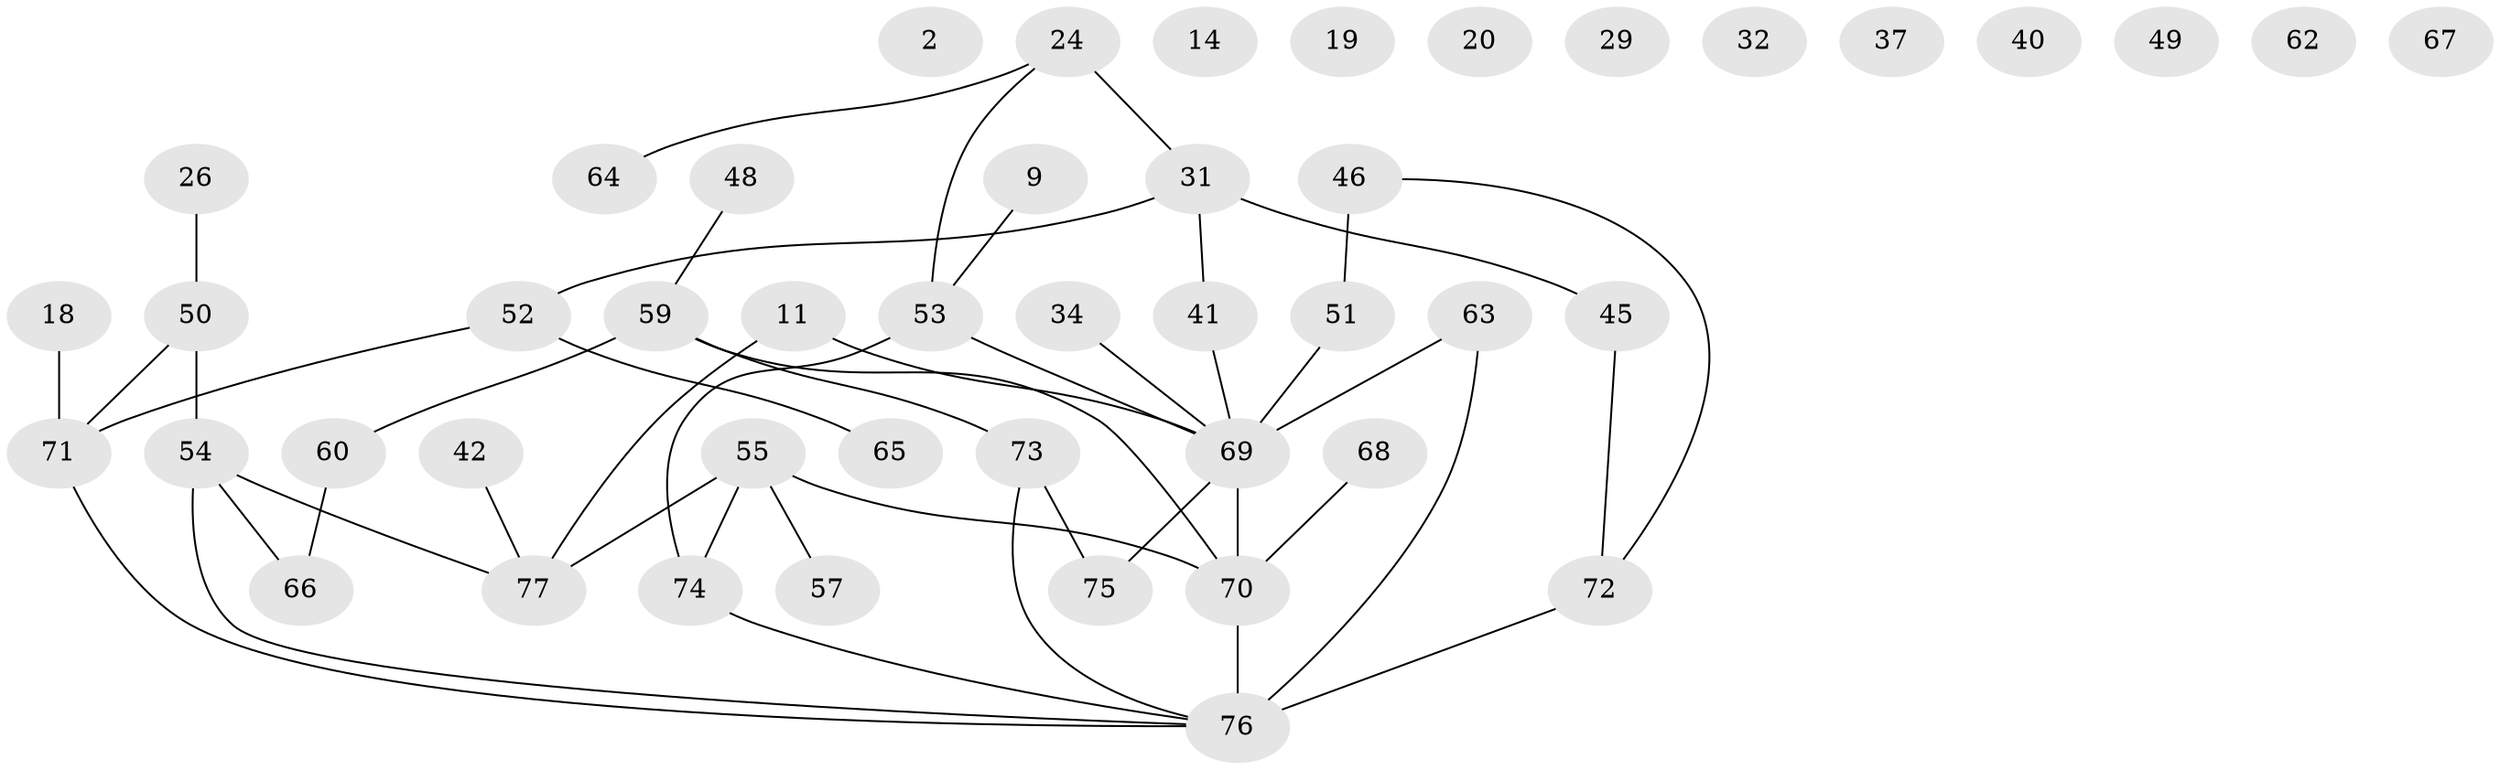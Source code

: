 // original degree distribution, {2: 0.24675324675324675, 0: 0.14285714285714285, 3: 0.23376623376623376, 4: 0.19480519480519481, 1: 0.16883116883116883, 7: 0.012987012987012988}
// Generated by graph-tools (version 1.1) at 2025/43/03/04/25 21:43:00]
// undirected, 46 vertices, 47 edges
graph export_dot {
graph [start="1"]
  node [color=gray90,style=filled];
  2;
  9;
  11;
  14;
  18;
  19;
  20;
  24;
  26;
  29;
  31 [super="+28"];
  32;
  34;
  37;
  40;
  41;
  42;
  45;
  46;
  48;
  49;
  50;
  51;
  52;
  53;
  54 [super="+7"];
  55;
  57;
  59;
  60;
  62;
  63;
  64;
  65;
  66 [super="+35"];
  67;
  68;
  69 [super="+44+13+21+16+39"];
  70 [super="+22+23+5+38"];
  71;
  72 [super="+25+58"];
  73 [super="+33"];
  74 [super="+47"];
  75;
  76 [super="+8+61+56"];
  77;
  9 -- 53;
  11 -- 77;
  11 -- 69;
  18 -- 71;
  24 -- 31 [weight=2];
  24 -- 53;
  24 -- 64;
  26 -- 50;
  31 -- 41 [weight=2];
  31 -- 52;
  31 -- 45;
  34 -- 69;
  41 -- 69 [weight=2];
  42 -- 77;
  45 -- 72;
  46 -- 51;
  46 -- 72;
  48 -- 59;
  50 -- 71;
  50 -- 54;
  51 -- 69;
  52 -- 65;
  52 -- 71;
  53 -- 69;
  53 -- 74;
  54 -- 77;
  54 -- 66 [weight=2];
  54 -- 76;
  55 -- 57;
  55 -- 70;
  55 -- 77;
  55 -- 74;
  59 -- 60;
  59 -- 73;
  59 -- 70;
  60 -- 66;
  63 -- 69;
  63 -- 76;
  68 -- 70;
  69 -- 70 [weight=2];
  69 -- 75;
  70 -- 76 [weight=3];
  71 -- 76;
  72 -- 76 [weight=2];
  73 -- 75;
  73 -- 76;
  74 -- 76;
}

